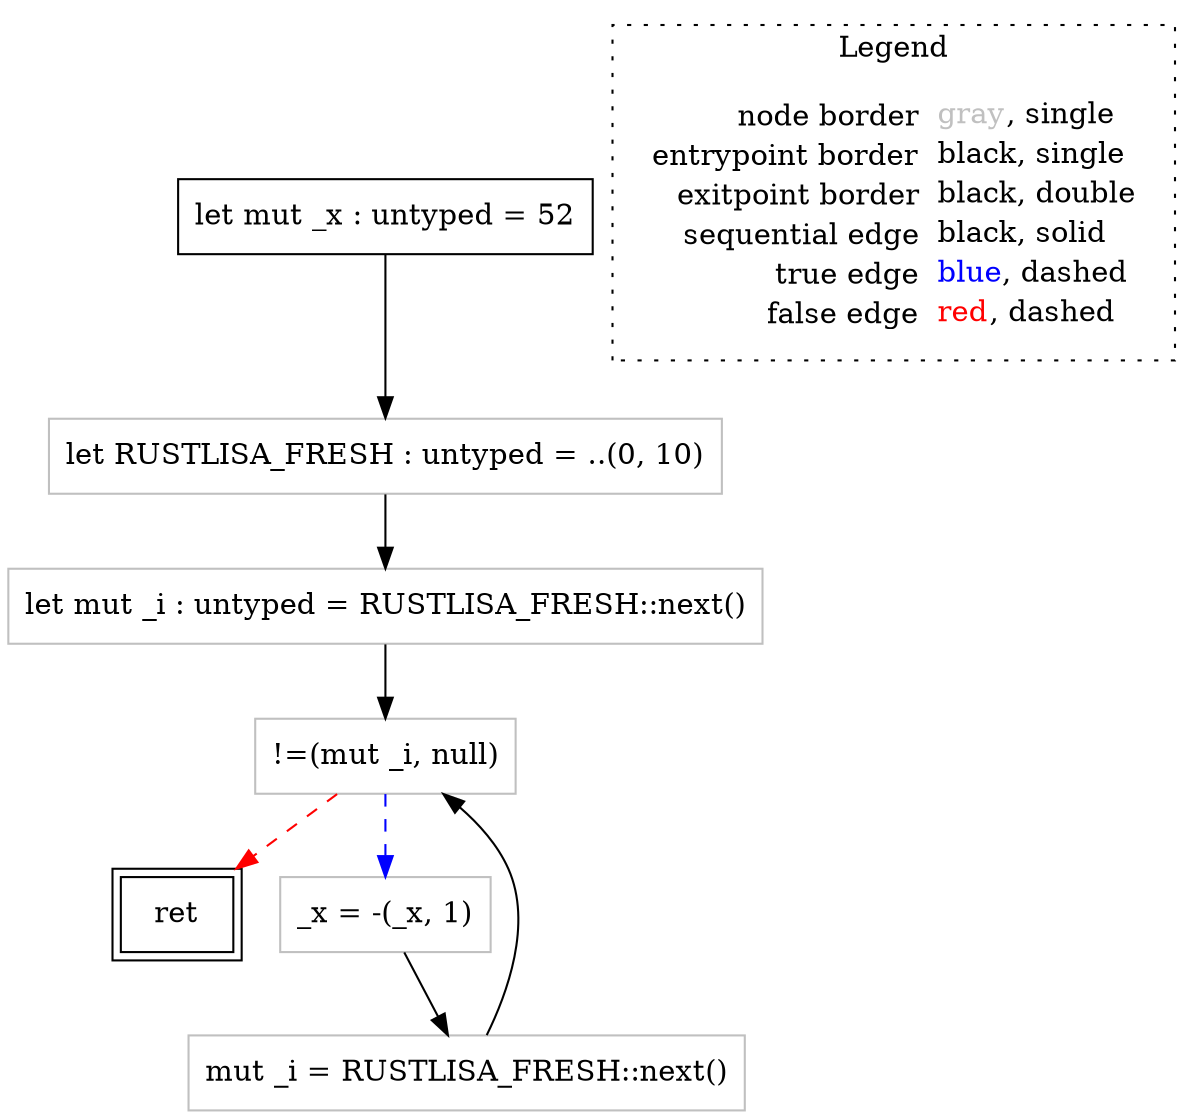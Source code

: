 digraph {
	"node0" [shape="rect",color="black",label=<let mut _x : untyped = 52>];
	"node1" [shape="rect",color="gray",label=<let RUSTLISA_FRESH : untyped = ..(0, 10)>];
	"node2" [shape="rect",color="gray",label=<!=(mut _i, null)>];
	"node3" [shape="rect",color="black",peripheries="2",label=<ret>];
	"node4" [shape="rect",color="gray",label=<let mut _i : untyped = RUSTLISA_FRESH::next()>];
	"node5" [shape="rect",color="gray",label=<mut _i = RUSTLISA_FRESH::next()>];
	"node6" [shape="rect",color="gray",label=<_x = -(_x, 1)>];
	"node1" -> "node4" [color="black"];
	"node2" -> "node3" [color="red",style="dashed"];
	"node2" -> "node6" [color="blue",style="dashed"];
	"node4" -> "node2" [color="black"];
	"node5" -> "node2" [color="black"];
	"node0" -> "node1" [color="black"];
	"node6" -> "node5" [color="black"];
subgraph cluster_legend {
	label="Legend";
	style=dotted;
	node [shape=plaintext];
	"legend" [label=<<table border="0" cellpadding="2" cellspacing="0" cellborder="0"><tr><td align="right">node border&nbsp;</td><td align="left"><font color="gray">gray</font>, single</td></tr><tr><td align="right">entrypoint border&nbsp;</td><td align="left"><font color="black">black</font>, single</td></tr><tr><td align="right">exitpoint border&nbsp;</td><td align="left"><font color="black">black</font>, double</td></tr><tr><td align="right">sequential edge&nbsp;</td><td align="left"><font color="black">black</font>, solid</td></tr><tr><td align="right">true edge&nbsp;</td><td align="left"><font color="blue">blue</font>, dashed</td></tr><tr><td align="right">false edge&nbsp;</td><td align="left"><font color="red">red</font>, dashed</td></tr></table>>];
}

}
